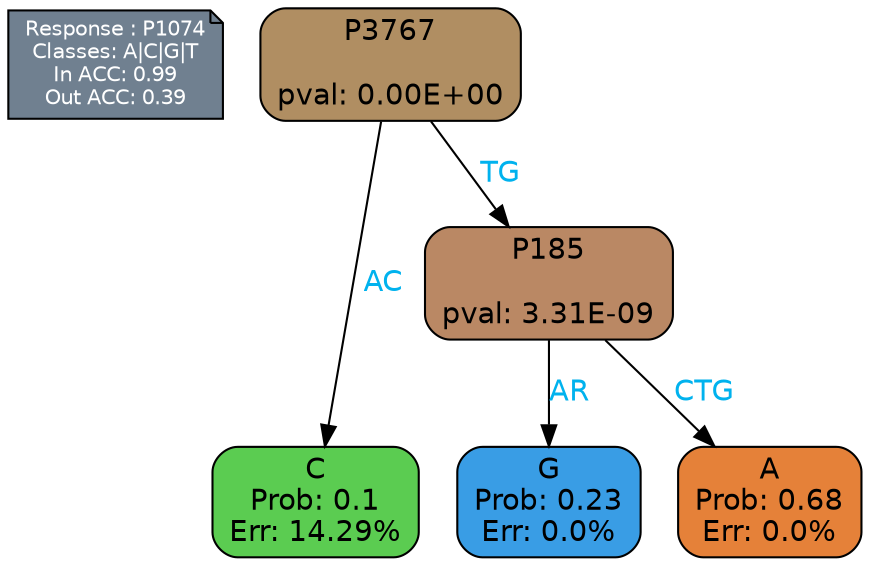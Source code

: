 digraph Tree {
node [shape=box, style="filled, rounded", color="black", fontname=helvetica] ;
graph [ranksep=equally, splines=polylines, bgcolor=transparent, dpi=600] ;
edge [fontname=helvetica] ;
LEGEND [label="Response : P1074
Classes: A|C|G|T
In ACC: 0.99
Out ACC: 0.39
",shape=note,align=left,style=filled,fillcolor="slategray",fontcolor="white",fontsize=10];1 [label="P3767

pval: 0.00E+00", fillcolor="#b08e62"] ;
2 [label="C
Prob: 0.1
Err: 14.29%", fillcolor="#5bcc51"] ;
3 [label="P185

pval: 3.31E-09", fillcolor="#ba8864"] ;
4 [label="G
Prob: 0.23
Err: 0.0%", fillcolor="#399de5"] ;
5 [label="A
Prob: 0.68
Err: 0.0%", fillcolor="#e58139"] ;
1 -> 2 [label="AC",fontcolor=deepskyblue2] ;
1 -> 3 [label="TG",fontcolor=deepskyblue2] ;
3 -> 4 [label="AR",fontcolor=deepskyblue2] ;
3 -> 5 [label="CTG",fontcolor=deepskyblue2] ;
{rank = same; 2;4;5;}{rank = same; LEGEND;1;}}